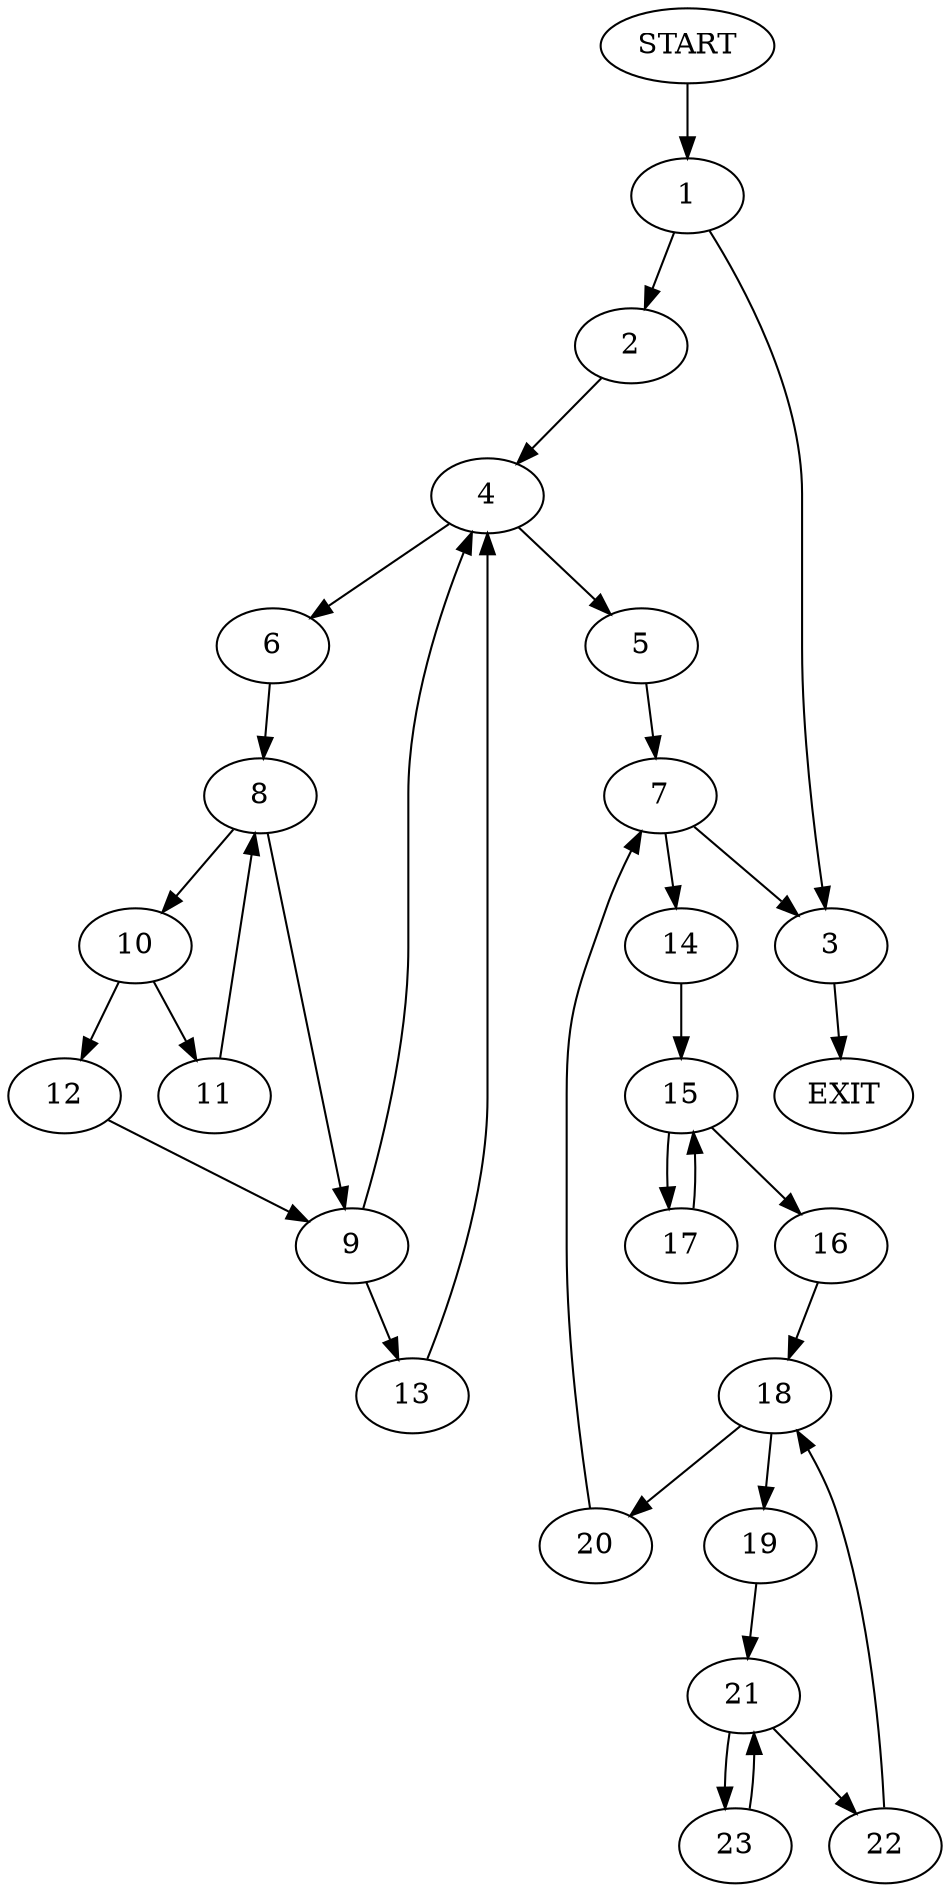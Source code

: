 digraph {
0 [label="START"]
24 [label="EXIT"]
0 -> 1
1 -> 2
1 -> 3
2 -> 4
3 -> 24
4 -> 5
4 -> 6
5 -> 7
6 -> 8
8 -> 9
8 -> 10
10 -> 11
10 -> 12
9 -> 13
9 -> 4
11 -> 8
12 -> 9
13 -> 4
7 -> 14
7 -> 3
14 -> 15
15 -> 16
15 -> 17
17 -> 15
16 -> 18
18 -> 19
18 -> 20
20 -> 7
19 -> 21
21 -> 22
21 -> 23
22 -> 18
23 -> 21
}
